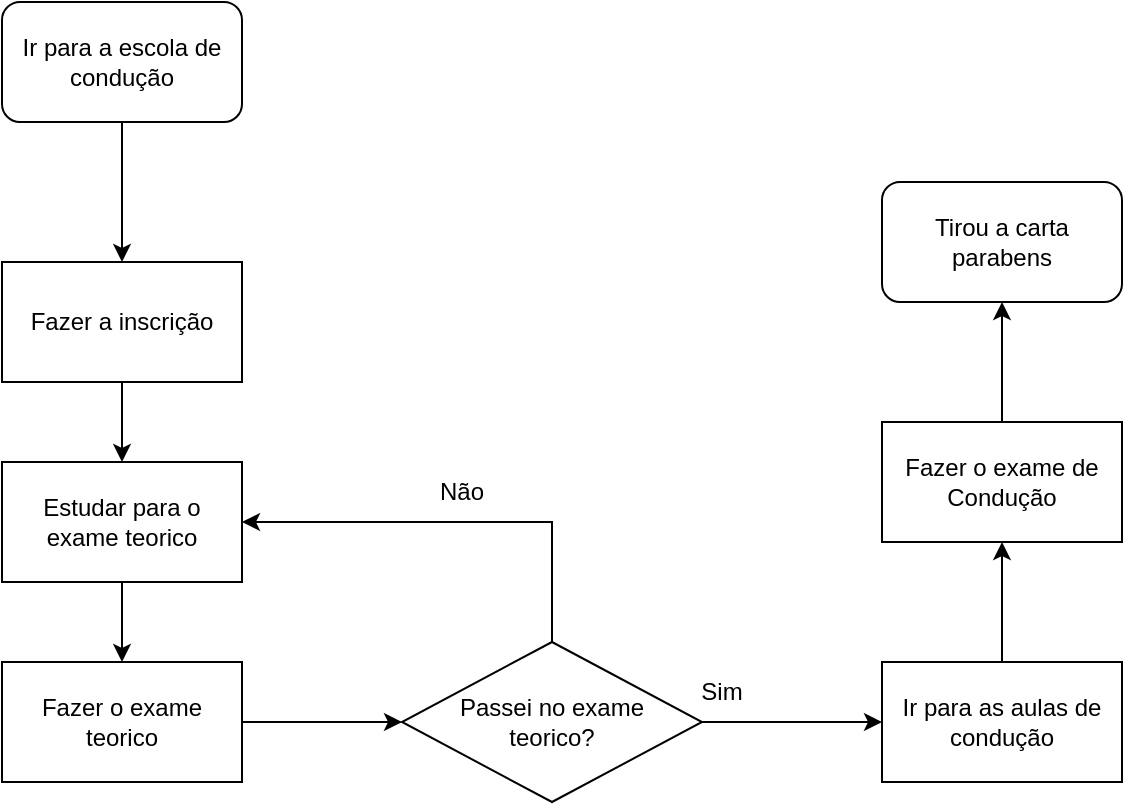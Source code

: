 <mxfile version="26.1.1" pages="2">
  <diagram name="Página-1" id="8inS1a0KDeCR9odTabN3">
    <mxGraphModel dx="1050" dy="563" grid="1" gridSize="10" guides="1" tooltips="1" connect="1" arrows="1" fold="1" page="1" pageScale="1" pageWidth="827" pageHeight="1169" math="0" shadow="0">
      <root>
        <mxCell id="0" />
        <mxCell id="1" parent="0" />
        <mxCell id="RZWTrSXgSZB_DrTO7X2_-3" style="edgeStyle=orthogonalEdgeStyle;rounded=0;orthogonalLoop=1;jettySize=auto;html=1;" edge="1" parent="1" source="RZWTrSXgSZB_DrTO7X2_-1" target="RZWTrSXgSZB_DrTO7X2_-4">
          <mxGeometry relative="1" as="geometry">
            <mxPoint x="140" y="200" as="targetPoint" />
          </mxGeometry>
        </mxCell>
        <mxCell id="RZWTrSXgSZB_DrTO7X2_-1" value="Ir para a escola de condução" style="rounded=1;whiteSpace=wrap;html=1;" vertex="1" parent="1">
          <mxGeometry x="80" y="40" width="120" height="60" as="geometry" />
        </mxCell>
        <mxCell id="RZWTrSXgSZB_DrTO7X2_-5" style="edgeStyle=orthogonalEdgeStyle;rounded=0;orthogonalLoop=1;jettySize=auto;html=1;" edge="1" parent="1" source="RZWTrSXgSZB_DrTO7X2_-4" target="RZWTrSXgSZB_DrTO7X2_-6">
          <mxGeometry relative="1" as="geometry">
            <mxPoint x="140" y="300" as="targetPoint" />
          </mxGeometry>
        </mxCell>
        <mxCell id="RZWTrSXgSZB_DrTO7X2_-4" value="Fazer a inscrição" style="rounded=0;whiteSpace=wrap;html=1;" vertex="1" parent="1">
          <mxGeometry x="80" y="170" width="120" height="60" as="geometry" />
        </mxCell>
        <mxCell id="RZWTrSXgSZB_DrTO7X2_-7" style="edgeStyle=orthogonalEdgeStyle;rounded=0;orthogonalLoop=1;jettySize=auto;html=1;" edge="1" parent="1" source="RZWTrSXgSZB_DrTO7X2_-6" target="RZWTrSXgSZB_DrTO7X2_-8">
          <mxGeometry relative="1" as="geometry">
            <mxPoint x="140" y="400" as="targetPoint" />
          </mxGeometry>
        </mxCell>
        <mxCell id="RZWTrSXgSZB_DrTO7X2_-6" value="Estudar para o exame teorico" style="rounded=0;whiteSpace=wrap;html=1;" vertex="1" parent="1">
          <mxGeometry x="80" y="270" width="120" height="60" as="geometry" />
        </mxCell>
        <mxCell id="RZWTrSXgSZB_DrTO7X2_-9" style="edgeStyle=orthogonalEdgeStyle;rounded=0;orthogonalLoop=1;jettySize=auto;html=1;" edge="1" parent="1" source="RZWTrSXgSZB_DrTO7X2_-8" target="RZWTrSXgSZB_DrTO7X2_-10">
          <mxGeometry relative="1" as="geometry">
            <mxPoint x="320" y="400" as="targetPoint" />
          </mxGeometry>
        </mxCell>
        <mxCell id="RZWTrSXgSZB_DrTO7X2_-8" value="Fazer o exame teorico" style="rounded=0;whiteSpace=wrap;html=1;" vertex="1" parent="1">
          <mxGeometry x="80" y="370" width="120" height="60" as="geometry" />
        </mxCell>
        <mxCell id="RZWTrSXgSZB_DrTO7X2_-11" style="edgeStyle=orthogonalEdgeStyle;rounded=0;orthogonalLoop=1;jettySize=auto;html=1;entryX=1;entryY=0.5;entryDx=0;entryDy=0;" edge="1" parent="1" source="RZWTrSXgSZB_DrTO7X2_-10" target="RZWTrSXgSZB_DrTO7X2_-6">
          <mxGeometry relative="1" as="geometry">
            <mxPoint x="355" y="260" as="targetPoint" />
            <Array as="points">
              <mxPoint x="355" y="300" />
            </Array>
          </mxGeometry>
        </mxCell>
        <mxCell id="RZWTrSXgSZB_DrTO7X2_-12" style="edgeStyle=orthogonalEdgeStyle;rounded=0;orthogonalLoop=1;jettySize=auto;html=1;" edge="1" parent="1" source="RZWTrSXgSZB_DrTO7X2_-10" target="RZWTrSXgSZB_DrTO7X2_-13">
          <mxGeometry relative="1" as="geometry">
            <mxPoint x="520" y="400" as="targetPoint" />
          </mxGeometry>
        </mxCell>
        <mxCell id="RZWTrSXgSZB_DrTO7X2_-10" value="Passei no exame&lt;div&gt;teorico?&lt;/div&gt;" style="rhombus;whiteSpace=wrap;html=1;" vertex="1" parent="1">
          <mxGeometry x="280" y="360" width="150" height="80" as="geometry" />
        </mxCell>
        <mxCell id="RZWTrSXgSZB_DrTO7X2_-14" style="edgeStyle=orthogonalEdgeStyle;rounded=0;orthogonalLoop=1;jettySize=auto;html=1;" edge="1" parent="1" source="RZWTrSXgSZB_DrTO7X2_-13" target="RZWTrSXgSZB_DrTO7X2_-15">
          <mxGeometry relative="1" as="geometry">
            <mxPoint x="580" y="280" as="targetPoint" />
          </mxGeometry>
        </mxCell>
        <mxCell id="RZWTrSXgSZB_DrTO7X2_-13" value="Ir para as aulas de condução" style="rounded=0;whiteSpace=wrap;html=1;" vertex="1" parent="1">
          <mxGeometry x="520" y="370" width="120" height="60" as="geometry" />
        </mxCell>
        <mxCell id="RZWTrSXgSZB_DrTO7X2_-18" style="edgeStyle=orthogonalEdgeStyle;rounded=0;orthogonalLoop=1;jettySize=auto;html=1;" edge="1" parent="1" source="RZWTrSXgSZB_DrTO7X2_-15" target="RZWTrSXgSZB_DrTO7X2_-19">
          <mxGeometry relative="1" as="geometry">
            <mxPoint x="580" y="160" as="targetPoint" />
          </mxGeometry>
        </mxCell>
        <mxCell id="RZWTrSXgSZB_DrTO7X2_-15" value="Fazer o exame de Condução" style="rounded=0;whiteSpace=wrap;html=1;" vertex="1" parent="1">
          <mxGeometry x="520" y="250" width="120" height="60" as="geometry" />
        </mxCell>
        <mxCell id="RZWTrSXgSZB_DrTO7X2_-16" value="Não" style="text;html=1;align=center;verticalAlign=middle;whiteSpace=wrap;rounded=0;" vertex="1" parent="1">
          <mxGeometry x="280" y="270" width="60" height="30" as="geometry" />
        </mxCell>
        <mxCell id="RZWTrSXgSZB_DrTO7X2_-17" value="Sim" style="text;html=1;align=center;verticalAlign=middle;whiteSpace=wrap;rounded=0;" vertex="1" parent="1">
          <mxGeometry x="410" y="370" width="60" height="30" as="geometry" />
        </mxCell>
        <mxCell id="RZWTrSXgSZB_DrTO7X2_-19" value="Tirou a carta parabens" style="rounded=1;whiteSpace=wrap;html=1;" vertex="1" parent="1">
          <mxGeometry x="520" y="130" width="120" height="60" as="geometry" />
        </mxCell>
      </root>
    </mxGraphModel>
  </diagram>
  <diagram id="IGg1aMdVlOk5wbNfxi8A" name="Página-2">
    <mxGraphModel dx="1050" dy="563" grid="1" gridSize="10" guides="1" tooltips="1" connect="1" arrows="1" fold="1" page="1" pageScale="1" pageWidth="827" pageHeight="1169" math="0" shadow="0">
      <root>
        <mxCell id="0" />
        <mxCell id="1" parent="0" />
        <mxCell id="nFk7_2vzZUlUCPmTa1QM-2" style="edgeStyle=orthogonalEdgeStyle;rounded=0;orthogonalLoop=1;jettySize=auto;html=1;" edge="1" parent="1" source="nFk7_2vzZUlUCPmTa1QM-1" target="nFk7_2vzZUlUCPmTa1QM-3">
          <mxGeometry relative="1" as="geometry">
            <mxPoint x="400" y="160" as="targetPoint" />
          </mxGeometry>
        </mxCell>
        <mxCell id="nFk7_2vzZUlUCPmTa1QM-1" value="Vamos passear" style="rounded=1;whiteSpace=wrap;html=1;" vertex="1" parent="1">
          <mxGeometry x="340" y="40" width="120" height="60" as="geometry" />
        </mxCell>
        <mxCell id="nFk7_2vzZUlUCPmTa1QM-4" style="edgeStyle=orthogonalEdgeStyle;rounded=0;orthogonalLoop=1;jettySize=auto;html=1;" edge="1" parent="1" source="nFk7_2vzZUlUCPmTa1QM-3" target="nFk7_2vzZUlUCPmTa1QM-5">
          <mxGeometry relative="1" as="geometry">
            <mxPoint x="120" y="280" as="targetPoint" />
          </mxGeometry>
        </mxCell>
        <mxCell id="nFk7_2vzZUlUCPmTa1QM-6" style="edgeStyle=orthogonalEdgeStyle;rounded=0;orthogonalLoop=1;jettySize=auto;html=1;" edge="1" parent="1" source="nFk7_2vzZUlUCPmTa1QM-3" target="nFk7_2vzZUlUCPmTa1QM-7">
          <mxGeometry relative="1" as="geometry">
            <mxPoint x="400" y="320" as="targetPoint" />
          </mxGeometry>
        </mxCell>
        <mxCell id="nFk7_2vzZUlUCPmTa1QM-8" style="edgeStyle=orthogonalEdgeStyle;rounded=0;orthogonalLoop=1;jettySize=auto;html=1;" edge="1" parent="1" source="nFk7_2vzZUlUCPmTa1QM-3" target="nFk7_2vzZUlUCPmTa1QM-9">
          <mxGeometry relative="1" as="geometry">
            <mxPoint x="680" y="280" as="targetPoint" />
          </mxGeometry>
        </mxCell>
        <mxCell id="nFk7_2vzZUlUCPmTa1QM-3" value="Que temperatura é&lt;div&gt;que&amp;nbsp;&lt;span style=&quot;background-color: transparent; color: light-dark(rgb(0, 0, 0), rgb(255, 255, 255));&quot;&gt;esta na rua?&lt;/span&gt;&lt;/div&gt;" style="rhombus;whiteSpace=wrap;html=1;" vertex="1" parent="1">
          <mxGeometry x="315" y="160" width="170" height="80" as="geometry" />
        </mxCell>
        <mxCell id="nFk7_2vzZUlUCPmTa1QM-16" style="edgeStyle=orthogonalEdgeStyle;rounded=0;orthogonalLoop=1;jettySize=auto;html=1;entryX=0;entryY=0.5;entryDx=0;entryDy=0;" edge="1" parent="1" source="nFk7_2vzZUlUCPmTa1QM-5" target="nFk7_2vzZUlUCPmTa1QM-13">
          <mxGeometry relative="1" as="geometry">
            <Array as="points">
              <mxPoint x="120" y="470" />
            </Array>
          </mxGeometry>
        </mxCell>
        <mxCell id="nFk7_2vzZUlUCPmTa1QM-5" value="Roupa de inverno" style="rounded=0;whiteSpace=wrap;html=1;" vertex="1" parent="1">
          <mxGeometry x="60" y="290" width="120" height="60" as="geometry" />
        </mxCell>
        <mxCell id="nFk7_2vzZUlUCPmTa1QM-15" style="edgeStyle=orthogonalEdgeStyle;rounded=0;orthogonalLoop=1;jettySize=auto;html=1;entryX=0.5;entryY=0;entryDx=0;entryDy=0;" edge="1" parent="1" source="nFk7_2vzZUlUCPmTa1QM-7" target="nFk7_2vzZUlUCPmTa1QM-13">
          <mxGeometry relative="1" as="geometry" />
        </mxCell>
        <mxCell id="nFk7_2vzZUlUCPmTa1QM-7" value="Roupa mais leve" style="rounded=0;whiteSpace=wrap;html=1;" vertex="1" parent="1">
          <mxGeometry x="340" y="290" width="120" height="60" as="geometry" />
        </mxCell>
        <mxCell id="nFk7_2vzZUlUCPmTa1QM-14" style="edgeStyle=orthogonalEdgeStyle;rounded=0;orthogonalLoop=1;jettySize=auto;html=1;" edge="1" parent="1" source="nFk7_2vzZUlUCPmTa1QM-9" target="nFk7_2vzZUlUCPmTa1QM-13">
          <mxGeometry relative="1" as="geometry">
            <Array as="points">
              <mxPoint x="680" y="470" />
            </Array>
          </mxGeometry>
        </mxCell>
        <mxCell id="nFk7_2vzZUlUCPmTa1QM-9" value="Roupa de verão" style="rounded=0;whiteSpace=wrap;html=1;" vertex="1" parent="1">
          <mxGeometry x="620" y="290" width="120" height="60" as="geometry" />
        </mxCell>
        <mxCell id="nFk7_2vzZUlUCPmTa1QM-10" value="Temp &amp;lt;=15" style="text;html=1;align=center;verticalAlign=middle;whiteSpace=wrap;rounded=0;" vertex="1" parent="1">
          <mxGeometry x="210" y="170" width="90" height="30" as="geometry" />
        </mxCell>
        <mxCell id="nFk7_2vzZUlUCPmTa1QM-11" value="Temp &amp;gt;15 e &amp;lt;25" style="text;html=1;align=center;verticalAlign=middle;whiteSpace=wrap;rounded=0;" vertex="1" parent="1">
          <mxGeometry x="400" y="250" width="110" height="30" as="geometry" />
        </mxCell>
        <mxCell id="nFk7_2vzZUlUCPmTa1QM-12" value="Temp &amp;gt;=25" style="text;html=1;align=center;verticalAlign=middle;whiteSpace=wrap;rounded=0;" vertex="1" parent="1">
          <mxGeometry x="530" y="170" width="90" height="30" as="geometry" />
        </mxCell>
        <mxCell id="nFk7_2vzZUlUCPmTa1QM-17" style="edgeStyle=orthogonalEdgeStyle;rounded=0;orthogonalLoop=1;jettySize=auto;html=1;" edge="1" parent="1" source="nFk7_2vzZUlUCPmTa1QM-13" target="nFk7_2vzZUlUCPmTa1QM-18">
          <mxGeometry relative="1" as="geometry">
            <mxPoint x="400" y="630" as="targetPoint" />
          </mxGeometry>
        </mxCell>
        <mxCell id="nFk7_2vzZUlUCPmTa1QM-13" value="Sair de casa" style="rounded=0;whiteSpace=wrap;html=1;" vertex="1" parent="1">
          <mxGeometry x="340" y="440" width="120" height="60" as="geometry" />
        </mxCell>
        <mxCell id="nFk7_2vzZUlUCPmTa1QM-20" style="edgeStyle=orthogonalEdgeStyle;rounded=0;orthogonalLoop=1;jettySize=auto;html=1;" edge="1" parent="1" source="nFk7_2vzZUlUCPmTa1QM-18" target="nFk7_2vzZUlUCPmTa1QM-23">
          <mxGeometry relative="1" as="geometry">
            <mxPoint x="150" y="630" as="targetPoint" />
          </mxGeometry>
        </mxCell>
        <mxCell id="nFk7_2vzZUlUCPmTa1QM-21" style="edgeStyle=orthogonalEdgeStyle;rounded=0;orthogonalLoop=1;jettySize=auto;html=1;" edge="1" parent="1" source="nFk7_2vzZUlUCPmTa1QM-18" target="nFk7_2vzZUlUCPmTa1QM-22">
          <mxGeometry relative="1" as="geometry">
            <mxPoint x="650" y="630" as="targetPoint" />
          </mxGeometry>
        </mxCell>
        <mxCell id="nFk7_2vzZUlUCPmTa1QM-18" value="Ir passear onde" style="rhombus;whiteSpace=wrap;html=1;" vertex="1" parent="1">
          <mxGeometry x="335" y="590" width="130" height="80" as="geometry" />
        </mxCell>
        <mxCell id="nFk7_2vzZUlUCPmTa1QM-28" style="edgeStyle=orthogonalEdgeStyle;rounded=0;orthogonalLoop=1;jettySize=auto;html=1;entryX=1;entryY=0.5;entryDx=0;entryDy=0;" edge="1" parent="1" source="nFk7_2vzZUlUCPmTa1QM-22" target="nFk7_2vzZUlUCPmTa1QM-27">
          <mxGeometry relative="1" as="geometry">
            <Array as="points">
              <mxPoint x="650" y="790" />
            </Array>
          </mxGeometry>
        </mxCell>
        <mxCell id="nFk7_2vzZUlUCPmTa1QM-22" value="Para a praia" style="rounded=0;whiteSpace=wrap;html=1;" vertex="1" parent="1">
          <mxGeometry x="590" y="600" width="120" height="60" as="geometry" />
        </mxCell>
        <mxCell id="nFk7_2vzZUlUCPmTa1QM-29" style="edgeStyle=orthogonalEdgeStyle;rounded=0;orthogonalLoop=1;jettySize=auto;html=1;entryX=0;entryY=0.5;entryDx=0;entryDy=0;" edge="1" parent="1" source="nFk7_2vzZUlUCPmTa1QM-23" target="nFk7_2vzZUlUCPmTa1QM-27">
          <mxGeometry relative="1" as="geometry">
            <Array as="points">
              <mxPoint x="150" y="790" />
            </Array>
          </mxGeometry>
        </mxCell>
        <mxCell id="nFk7_2vzZUlUCPmTa1QM-23" value="Para o centro da cidade" style="rounded=0;whiteSpace=wrap;html=1;" vertex="1" parent="1">
          <mxGeometry x="90" y="600" width="120" height="60" as="geometry" />
        </mxCell>
        <mxCell id="nFk7_2vzZUlUCPmTa1QM-24" value="Roupa de inverno ou mais leve" style="text;html=1;align=center;verticalAlign=middle;whiteSpace=wrap;rounded=0;" vertex="1" parent="1">
          <mxGeometry x="240" y="585" width="110" height="30" as="geometry" />
        </mxCell>
        <mxCell id="nFk7_2vzZUlUCPmTa1QM-25" value="Roupa de veão" style="text;html=1;align=center;verticalAlign=middle;whiteSpace=wrap;rounded=0;" vertex="1" parent="1">
          <mxGeometry x="490" y="600" width="60" height="30" as="geometry" />
        </mxCell>
        <mxCell id="nFk7_2vzZUlUCPmTa1QM-27" value="Passeio feito 👍" style="rounded=1;whiteSpace=wrap;html=1;" vertex="1" parent="1">
          <mxGeometry x="345" y="760" width="120" height="60" as="geometry" />
        </mxCell>
      </root>
    </mxGraphModel>
  </diagram>
</mxfile>
